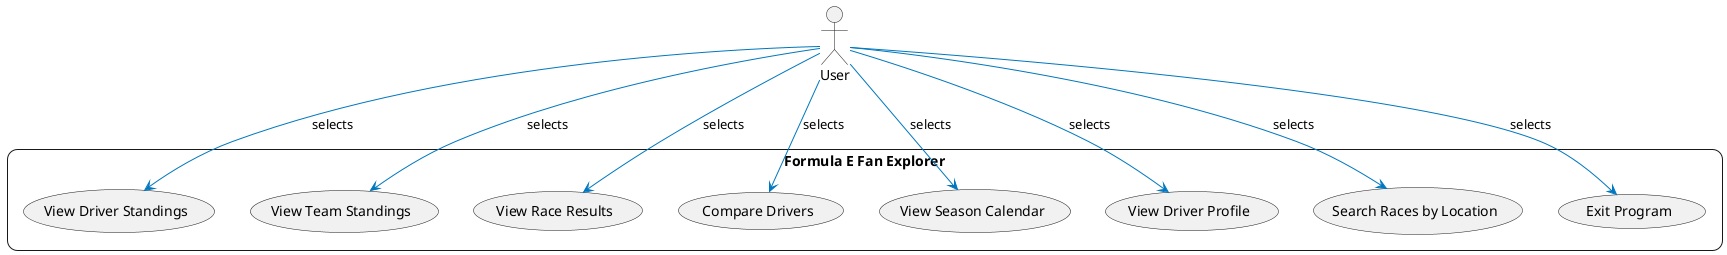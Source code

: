 @startuml use_case

skinparam backgroundColor white
skinparam roundcorner 20
skinparam ArrowColor #0077be
skinparam ActivityBorderColor #0077be
skinparam ActivityBackgroundColor #e6f3ff

actor User

rectangle "Formula E Fan Explorer" {
    usecase "View Driver Standings" as UC1
    usecase "View Team Standings" as UC2
    usecase "View Race Results" as UC3
    usecase "Compare Drivers" as UC4
    usecase "View Season Calendar" as UC5
    usecase "View Driver Profile" as UC6
    usecase "Search Races by Location" as UC7
    usecase "Exit Program" as UC8
}

User --> UC1 : selects
User --> UC2 : selects
User --> UC3 : selects
User --> UC4 : selects
User --> UC5 : selects
User --> UC6 : selects
User --> UC7 : selects
User --> UC8 : selects

@enduml